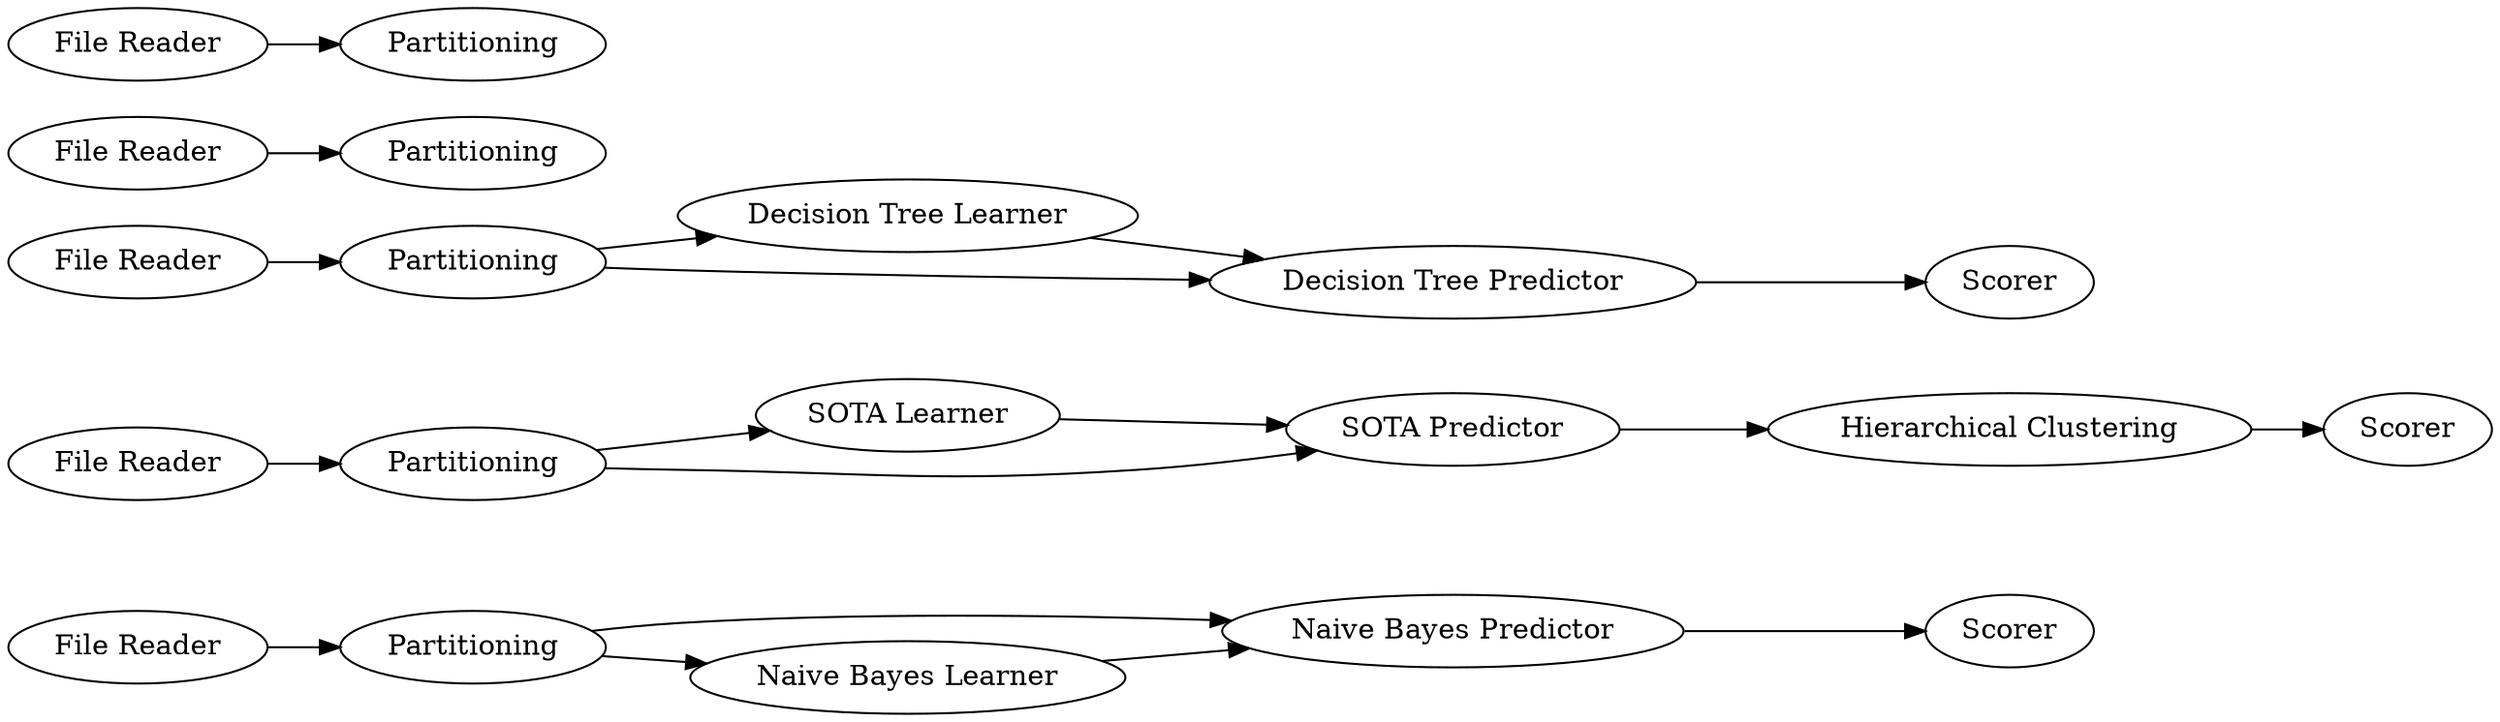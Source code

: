 digraph {
	"7295302246756419994_3" [label="File Reader"]
	"7295302246756419994_20" [label="Naive Bayes Predictor"]
	"7295302246756419994_11" [label="SOTA Learner"]
	"7295302246756419994_18" [label="File Reader"]
	"7295302246756419994_8" [label=Partitioning]
	"7295302246756419994_9" [label=Partitioning]
	"7295302246756419994_21" [label=Scorer]
	"7295302246756419994_15" [label="Decision Tree Learner"]
	"7295302246756419994_10" [label=Partitioning]
	"7295302246756419994_17" [label=Scorer]
	"7295302246756419994_12" [label="SOTA Predictor"]
	"7295302246756419994_14" [label=Scorer]
	"7295302246756419994_7" [label=Partitioning]
	"7295302246756419994_13" [label="Hierarchical Clustering"]
	"7295302246756419994_1" [label="File Reader"]
	"7295302246756419994_5" [label="File Reader"]
	"7295302246756419994_16" [label="Decision Tree Predictor"]
	"7295302246756419994_6" [label=Partitioning]
	"7295302246756419994_19" [label="Naive Bayes Learner"]
	"7295302246756419994_4" [label="File Reader"]
	"7295302246756419994_4" -> "7295302246756419994_9"
	"7295302246756419994_6" -> "7295302246756419994_11"
	"7295302246756419994_5" -> "7295302246756419994_10"
	"7295302246756419994_3" -> "7295302246756419994_8"
	"7295302246756419994_12" -> "7295302246756419994_13"
	"7295302246756419994_1" -> "7295302246756419994_6"
	"7295302246756419994_11" -> "7295302246756419994_12"
	"7295302246756419994_16" -> "7295302246756419994_17"
	"7295302246756419994_6" -> "7295302246756419994_12"
	"7295302246756419994_7" -> "7295302246756419994_16"
	"7295302246756419994_15" -> "7295302246756419994_16"
	"7295302246756419994_7" -> "7295302246756419994_15"
	"7295302246756419994_13" -> "7295302246756419994_14"
	"7295302246756419994_18" -> "7295302246756419994_7"
	"7295302246756419994_20" -> "7295302246756419994_21"
	"7295302246756419994_8" -> "7295302246756419994_19"
	"7295302246756419994_19" -> "7295302246756419994_20"
	"7295302246756419994_8" -> "7295302246756419994_20"
	rankdir=LR
}

